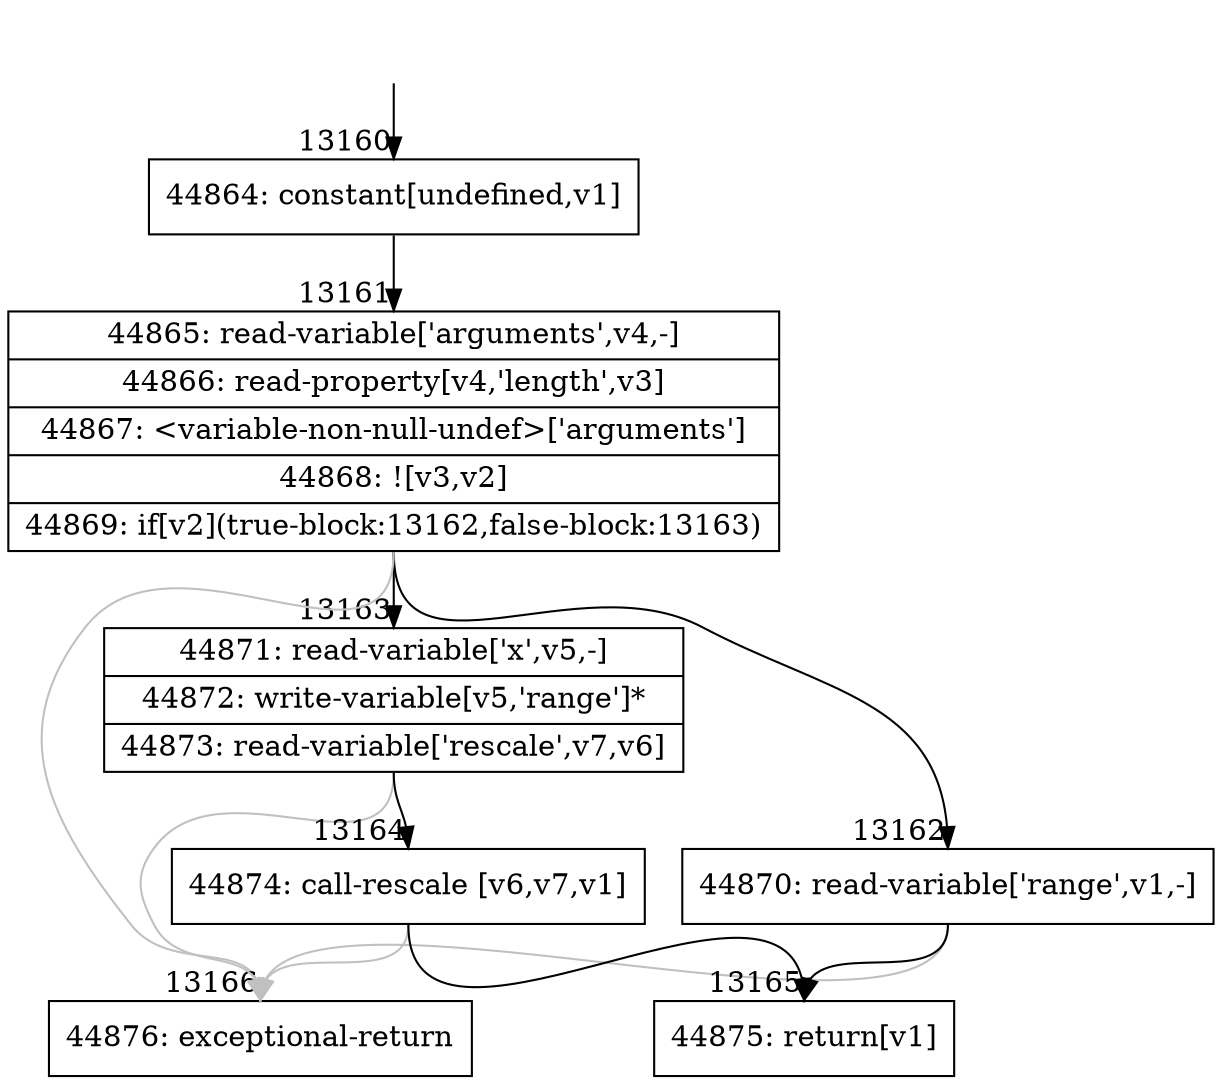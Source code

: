 digraph {
rankdir="TD"
BB_entry1223[shape=none,label=""];
BB_entry1223 -> BB13160 [tailport=s, headport=n, headlabel="    13160"]
BB13160 [shape=record label="{44864: constant[undefined,v1]}" ] 
BB13160 -> BB13161 [tailport=s, headport=n, headlabel="      13161"]
BB13161 [shape=record label="{44865: read-variable['arguments',v4,-]|44866: read-property[v4,'length',v3]|44867: \<variable-non-null-undef\>['arguments']|44868: ![v3,v2]|44869: if[v2](true-block:13162,false-block:13163)}" ] 
BB13161 -> BB13162 [tailport=s, headport=n, headlabel="      13162"]
BB13161 -> BB13163 [tailport=s, headport=n, headlabel="      13163"]
BB13161 -> BB13166 [tailport=s, headport=n, color=gray, headlabel="      13166"]
BB13162 [shape=record label="{44870: read-variable['range',v1,-]}" ] 
BB13162 -> BB13165 [tailport=s, headport=n, headlabel="      13165"]
BB13162 -> BB13166 [tailport=s, headport=n, color=gray]
BB13163 [shape=record label="{44871: read-variable['x',v5,-]|44872: write-variable[v5,'range']*|44873: read-variable['rescale',v7,v6]}" ] 
BB13163 -> BB13164 [tailport=s, headport=n, headlabel="      13164"]
BB13163 -> BB13166 [tailport=s, headport=n, color=gray]
BB13164 [shape=record label="{44874: call-rescale [v6,v7,v1]}" ] 
BB13164 -> BB13165 [tailport=s, headport=n]
BB13164 -> BB13166 [tailport=s, headport=n, color=gray]
BB13165 [shape=record label="{44875: return[v1]}" ] 
BB13166 [shape=record label="{44876: exceptional-return}" ] 
//#$~ 7840
}
